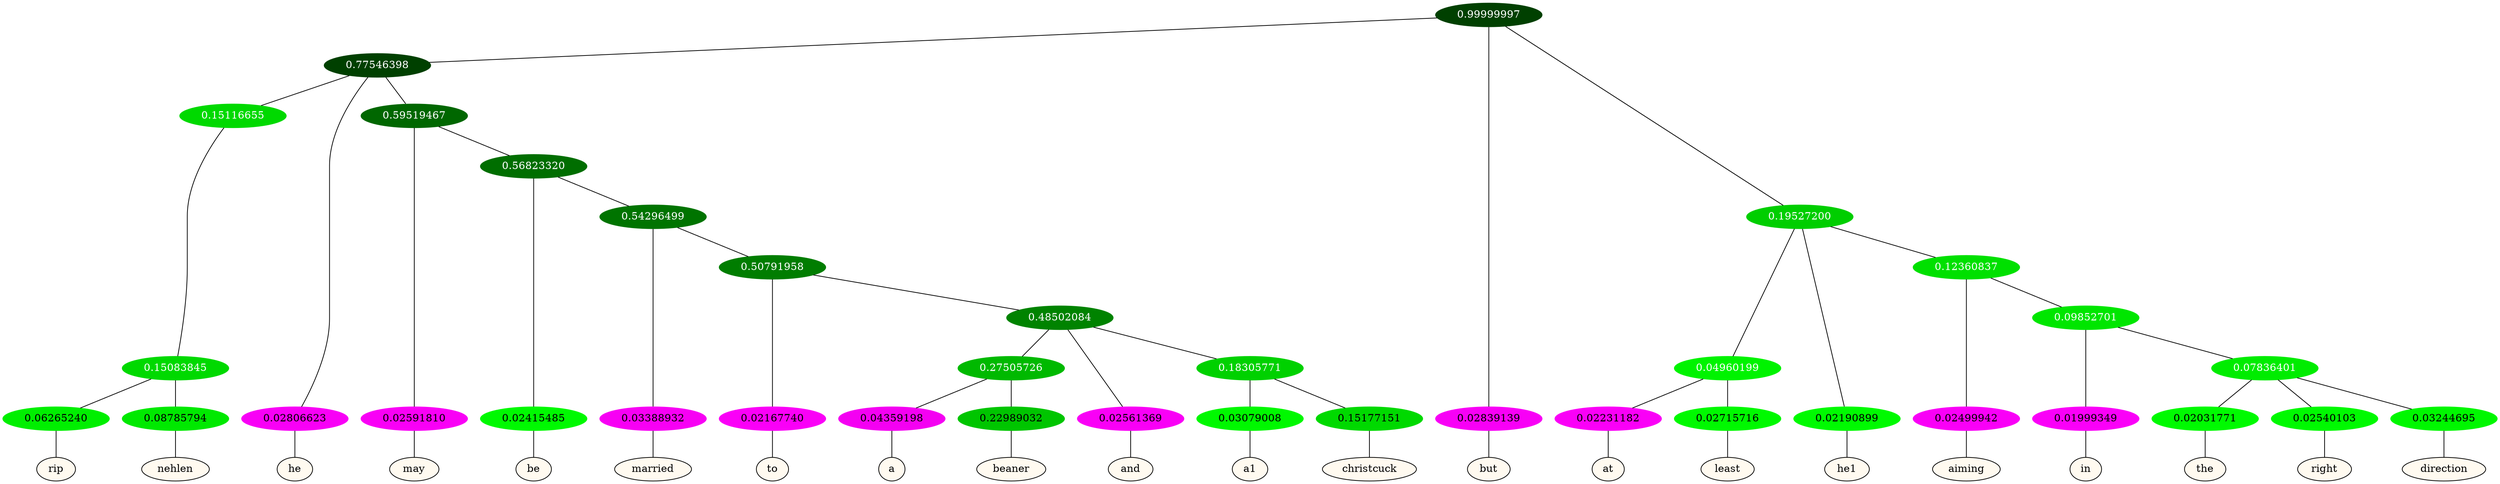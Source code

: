 graph {
	node [format=png height=0.15 nodesep=0.001 ordering=out overlap=prism overlap_scaling=0.01 ranksep=0.001 ratio=0.2 style=filled width=0.15]
	{
		rank=same
		a_w_17 [label=rip color=black fillcolor=floralwhite style="filled,solid"]
		a_w_18 [label=nehlen color=black fillcolor=floralwhite style="filled,solid"]
		a_w_5 [label=he color=black fillcolor=floralwhite style="filled,solid"]
		a_w_11 [label=may color=black fillcolor=floralwhite style="filled,solid"]
		a_w_19 [label=be color=black fillcolor=floralwhite style="filled,solid"]
		a_w_23 [label=married color=black fillcolor=floralwhite style="filled,solid"]
		a_w_28 [label=to color=black fillcolor=floralwhite style="filled,solid"]
		a_w_33 [label=a color=black fillcolor=floralwhite style="filled,solid"]
		a_w_34 [label=beaner color=black fillcolor=floralwhite style="filled,solid"]
		a_w_31 [label=and color=black fillcolor=floralwhite style="filled,solid"]
		a_w_35 [label=a1 color=black fillcolor=floralwhite style="filled,solid"]
		a_w_36 [label=christcuck color=black fillcolor=floralwhite style="filled,solid"]
		a_w_2 [label=but color=black fillcolor=floralwhite style="filled,solid"]
		a_w_13 [label=at color=black fillcolor=floralwhite style="filled,solid"]
		a_w_14 [label=least color=black fillcolor=floralwhite style="filled,solid"]
		a_w_8 [label=he1 color=black fillcolor=floralwhite style="filled,solid"]
		a_w_15 [label=aiming color=black fillcolor=floralwhite style="filled,solid"]
		a_w_21 [label=in color=black fillcolor=floralwhite style="filled,solid"]
		a_w_25 [label=the color=black fillcolor=floralwhite style="filled,solid"]
		a_w_26 [label=right color=black fillcolor=floralwhite style="filled,solid"]
		a_w_27 [label=direction color=black fillcolor=floralwhite style="filled,solid"]
	}
	a_n_17 -- a_w_17
	a_n_18 -- a_w_18
	a_n_5 -- a_w_5
	a_n_11 -- a_w_11
	a_n_19 -- a_w_19
	a_n_23 -- a_w_23
	a_n_28 -- a_w_28
	a_n_33 -- a_w_33
	a_n_34 -- a_w_34
	a_n_31 -- a_w_31
	a_n_35 -- a_w_35
	a_n_36 -- a_w_36
	a_n_2 -- a_w_2
	a_n_13 -- a_w_13
	a_n_14 -- a_w_14
	a_n_8 -- a_w_8
	a_n_15 -- a_w_15
	a_n_21 -- a_w_21
	a_n_25 -- a_w_25
	a_n_26 -- a_w_26
	a_n_27 -- a_w_27
	{
		rank=same
		a_n_17 [label=0.06265240 color="0.334 1.000 0.937" fontcolor=black]
		a_n_18 [label=0.08785794 color="0.334 1.000 0.912" fontcolor=black]
		a_n_5 [label=0.02806623 color="0.835 1.000 0.972" fontcolor=black]
		a_n_11 [label=0.02591810 color="0.835 1.000 0.974" fontcolor=black]
		a_n_19 [label=0.02415485 color="0.334 1.000 0.976" fontcolor=black]
		a_n_23 [label=0.03388932 color="0.835 1.000 0.966" fontcolor=black]
		a_n_28 [label=0.02167740 color="0.835 1.000 0.978" fontcolor=black]
		a_n_33 [label=0.04359198 color="0.835 1.000 0.956" fontcolor=black]
		a_n_34 [label=0.22989032 color="0.334 1.000 0.770" fontcolor=black]
		a_n_31 [label=0.02561369 color="0.835 1.000 0.974" fontcolor=black]
		a_n_35 [label=0.03079008 color="0.334 1.000 0.969" fontcolor=black]
		a_n_36 [label=0.15177151 color="0.334 1.000 0.848" fontcolor=black]
		a_n_2 [label=0.02839139 color="0.835 1.000 0.972" fontcolor=black]
		a_n_13 [label=0.02231182 color="0.835 1.000 0.978" fontcolor=black]
		a_n_14 [label=0.02715716 color="0.334 1.000 0.973" fontcolor=black]
		a_n_8 [label=0.02190899 color="0.334 1.000 0.978" fontcolor=black]
		a_n_15 [label=0.02499942 color="0.835 1.000 0.975" fontcolor=black]
		a_n_21 [label=0.01999349 color="0.835 1.000 0.980" fontcolor=black]
		a_n_25 [label=0.02031771 color="0.334 1.000 0.980" fontcolor=black]
		a_n_26 [label=0.02540103 color="0.334 1.000 0.975" fontcolor=black]
		a_n_27 [label=0.03244695 color="0.334 1.000 0.968" fontcolor=black]
	}
	a_n_0 [label=0.99999997 color="0.334 1.000 0.250" fontcolor=grey99]
	a_n_1 [label=0.77546398 color="0.334 1.000 0.250" fontcolor=grey99]
	a_n_0 -- a_n_1
	a_n_0 -- a_n_2
	a_n_3 [label=0.19527200 color="0.334 1.000 0.805" fontcolor=grey99]
	a_n_0 -- a_n_3
	a_n_4 [label=0.15116655 color="0.334 1.000 0.849" fontcolor=grey99]
	a_n_1 -- a_n_4
	a_n_1 -- a_n_5
	a_n_6 [label=0.59519467 color="0.334 1.000 0.405" fontcolor=grey99]
	a_n_1 -- a_n_6
	a_n_7 [label=0.04960199 color="0.334 1.000 0.950" fontcolor=grey99]
	a_n_3 -- a_n_7
	a_n_3 -- a_n_8
	a_n_9 [label=0.12360837 color="0.334 1.000 0.876" fontcolor=grey99]
	a_n_3 -- a_n_9
	a_n_10 [label=0.15083845 color="0.334 1.000 0.849" fontcolor=grey99]
	a_n_4 -- a_n_10
	a_n_6 -- a_n_11
	a_n_12 [label=0.56823320 color="0.334 1.000 0.432" fontcolor=grey99]
	a_n_6 -- a_n_12
	a_n_7 -- a_n_13
	a_n_7 -- a_n_14
	a_n_9 -- a_n_15
	a_n_16 [label=0.09852701 color="0.334 1.000 0.901" fontcolor=grey99]
	a_n_9 -- a_n_16
	a_n_10 -- a_n_17
	a_n_10 -- a_n_18
	a_n_12 -- a_n_19
	a_n_20 [label=0.54296499 color="0.334 1.000 0.457" fontcolor=grey99]
	a_n_12 -- a_n_20
	a_n_16 -- a_n_21
	a_n_22 [label=0.07836401 color="0.334 1.000 0.922" fontcolor=grey99]
	a_n_16 -- a_n_22
	a_n_20 -- a_n_23
	a_n_24 [label=0.50791958 color="0.334 1.000 0.492" fontcolor=grey99]
	a_n_20 -- a_n_24
	a_n_22 -- a_n_25
	a_n_22 -- a_n_26
	a_n_22 -- a_n_27
	a_n_24 -- a_n_28
	a_n_29 [label=0.48502084 color="0.334 1.000 0.515" fontcolor=grey99]
	a_n_24 -- a_n_29
	a_n_30 [label=0.27505726 color="0.334 1.000 0.725" fontcolor=grey99]
	a_n_29 -- a_n_30
	a_n_29 -- a_n_31
	a_n_32 [label=0.18305771 color="0.334 1.000 0.817" fontcolor=grey99]
	a_n_29 -- a_n_32
	a_n_30 -- a_n_33
	a_n_30 -- a_n_34
	a_n_32 -- a_n_35
	a_n_32 -- a_n_36
}
